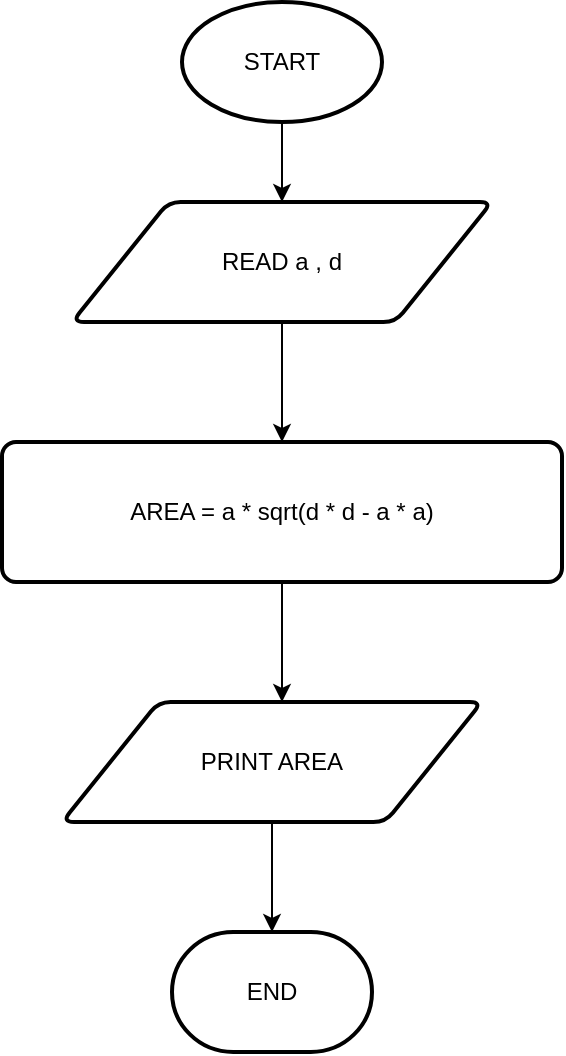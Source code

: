 <mxfile version="25.0.3">
  <diagram id="C5RBs43oDa-KdzZeNtuy" name="Page-1">
    <mxGraphModel dx="983" dy="390" grid="1" gridSize="10" guides="1" tooltips="1" connect="1" arrows="1" fold="1" page="1" pageScale="1" pageWidth="827" pageHeight="1169" math="0" shadow="0">
      <root>
        <mxCell id="WIyWlLk6GJQsqaUBKTNV-0" />
        <mxCell id="WIyWlLk6GJQsqaUBKTNV-1" parent="WIyWlLk6GJQsqaUBKTNV-0" />
        <mxCell id="OYHhBcduvIWJ5-DujRNH-7" style="edgeStyle=orthogonalEdgeStyle;rounded=0;orthogonalLoop=1;jettySize=auto;html=1;exitX=0.5;exitY=1;exitDx=0;exitDy=0;exitPerimeter=0;entryX=0.5;entryY=0;entryDx=0;entryDy=0;" edge="1" parent="WIyWlLk6GJQsqaUBKTNV-1" source="OYHhBcduvIWJ5-DujRNH-2" target="OYHhBcduvIWJ5-DujRNH-3">
          <mxGeometry relative="1" as="geometry" />
        </mxCell>
        <mxCell id="OYHhBcduvIWJ5-DujRNH-2" value="START" style="strokeWidth=2;html=1;shape=mxgraph.flowchart.start_1;whiteSpace=wrap;" vertex="1" parent="WIyWlLk6GJQsqaUBKTNV-1">
          <mxGeometry x="350" y="90" width="100" height="60" as="geometry" />
        </mxCell>
        <mxCell id="OYHhBcduvIWJ5-DujRNH-8" style="edgeStyle=orthogonalEdgeStyle;rounded=0;orthogonalLoop=1;jettySize=auto;html=1;exitX=0.5;exitY=1;exitDx=0;exitDy=0;" edge="1" parent="WIyWlLk6GJQsqaUBKTNV-1" source="OYHhBcduvIWJ5-DujRNH-3" target="OYHhBcduvIWJ5-DujRNH-4">
          <mxGeometry relative="1" as="geometry" />
        </mxCell>
        <mxCell id="OYHhBcduvIWJ5-DujRNH-3" value="READ a , d" style="shape=parallelogram;html=1;strokeWidth=2;perimeter=parallelogramPerimeter;whiteSpace=wrap;rounded=1;arcSize=12;size=0.23;" vertex="1" parent="WIyWlLk6GJQsqaUBKTNV-1">
          <mxGeometry x="295" y="190" width="210" height="60" as="geometry" />
        </mxCell>
        <mxCell id="OYHhBcduvIWJ5-DujRNH-4" value="AREA = a * sqrt(d * d - a * a)" style="rounded=1;whiteSpace=wrap;html=1;absoluteArcSize=1;arcSize=14;strokeWidth=2;" vertex="1" parent="WIyWlLk6GJQsqaUBKTNV-1">
          <mxGeometry x="260" y="310" width="280" height="70" as="geometry" />
        </mxCell>
        <mxCell id="OYHhBcduvIWJ5-DujRNH-5" value="END" style="strokeWidth=2;html=1;shape=mxgraph.flowchart.terminator;whiteSpace=wrap;" vertex="1" parent="WIyWlLk6GJQsqaUBKTNV-1">
          <mxGeometry x="345" y="555" width="100" height="60" as="geometry" />
        </mxCell>
        <mxCell id="OYHhBcduvIWJ5-DujRNH-10" style="edgeStyle=orthogonalEdgeStyle;rounded=0;orthogonalLoop=1;jettySize=auto;html=1;exitX=0.5;exitY=1;exitDx=0;exitDy=0;" edge="1" parent="WIyWlLk6GJQsqaUBKTNV-1" source="OYHhBcduvIWJ5-DujRNH-6" target="OYHhBcduvIWJ5-DujRNH-5">
          <mxGeometry relative="1" as="geometry" />
        </mxCell>
        <mxCell id="OYHhBcduvIWJ5-DujRNH-6" value="PRINT AREA" style="shape=parallelogram;html=1;strokeWidth=2;perimeter=parallelogramPerimeter;whiteSpace=wrap;rounded=1;arcSize=12;size=0.23;" vertex="1" parent="WIyWlLk6GJQsqaUBKTNV-1">
          <mxGeometry x="290" y="440" width="210" height="60" as="geometry" />
        </mxCell>
        <mxCell id="OYHhBcduvIWJ5-DujRNH-9" style="edgeStyle=orthogonalEdgeStyle;rounded=0;orthogonalLoop=1;jettySize=auto;html=1;exitX=0.5;exitY=1;exitDx=0;exitDy=0;" edge="1" parent="WIyWlLk6GJQsqaUBKTNV-1" source="OYHhBcduvIWJ5-DujRNH-4">
          <mxGeometry relative="1" as="geometry">
            <mxPoint x="400" y="440" as="targetPoint" />
          </mxGeometry>
        </mxCell>
      </root>
    </mxGraphModel>
  </diagram>
</mxfile>
